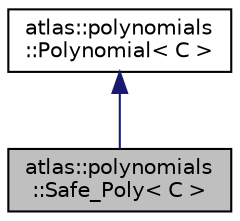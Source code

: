 digraph "atlas::polynomials::Safe_Poly&lt; C &gt;"
{
  edge [fontname="Helvetica",fontsize="10",labelfontname="Helvetica",labelfontsize="10"];
  node [fontname="Helvetica",fontsize="10",shape=record];
  Node1 [label="atlas::polynomials\l::Safe_Poly\< C \>",height=0.2,width=0.4,color="black", fillcolor="grey75", style="filled", fontcolor="black"];
  Node2 -> Node1 [dir="back",color="midnightblue",fontsize="10",style="solid",fontname="Helvetica"];
  Node2 [label="atlas::polynomials\l::Polynomial\< C \>",height=0.2,width=0.4,color="black", fillcolor="white", style="filled",URL="$classatlas_1_1polynomials_1_1Polynomial.html",tooltip="Polynomials with coefficients in |C|. "];
}
